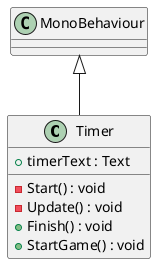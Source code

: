 @startuml
class Timer {
    + timerText : Text
    - Start() : void
    - Update() : void
    + Finish() : void
    + StartGame() : void
}
MonoBehaviour <|-- Timer
@enduml
